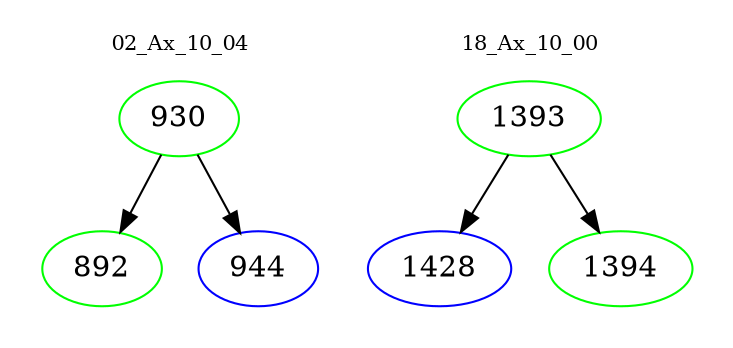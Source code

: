 digraph{
subgraph cluster_0 {
color = white
label = "02_Ax_10_04";
fontsize=10;
T0_930 [label="930", color="green"]
T0_930 -> T0_892 [color="black"]
T0_892 [label="892", color="green"]
T0_930 -> T0_944 [color="black"]
T0_944 [label="944", color="blue"]
}
subgraph cluster_1 {
color = white
label = "18_Ax_10_00";
fontsize=10;
T1_1393 [label="1393", color="green"]
T1_1393 -> T1_1428 [color="black"]
T1_1428 [label="1428", color="blue"]
T1_1393 -> T1_1394 [color="black"]
T1_1394 [label="1394", color="green"]
}
}
